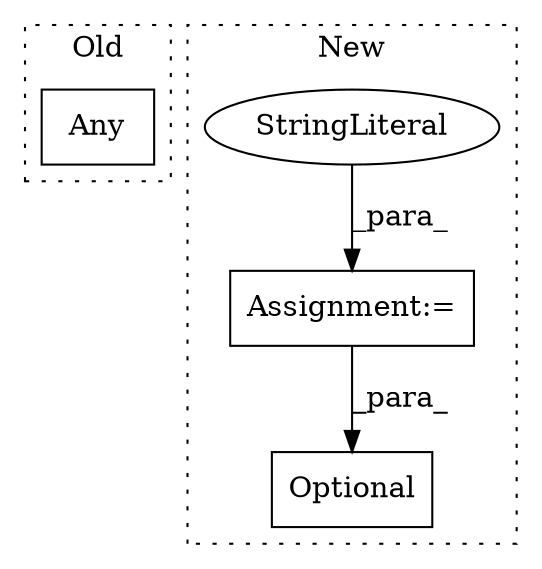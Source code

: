 digraph G {
subgraph cluster0 {
1 [label="Any" a="32" s="1221,1274" l="4,1" shape="box"];
label = "Old";
style="dotted";
}
subgraph cluster1 {
2 [label="Optional" a="32" s="1801,1823" l="9,1" shape="box"];
3 [label="Assignment:=" a="7" s="858" l="1" shape="box"];
4 [label="StringLiteral" a="45" s="859" l="5" shape="ellipse"];
label = "New";
style="dotted";
}
3 -> 2 [label="_para_"];
4 -> 3 [label="_para_"];
}